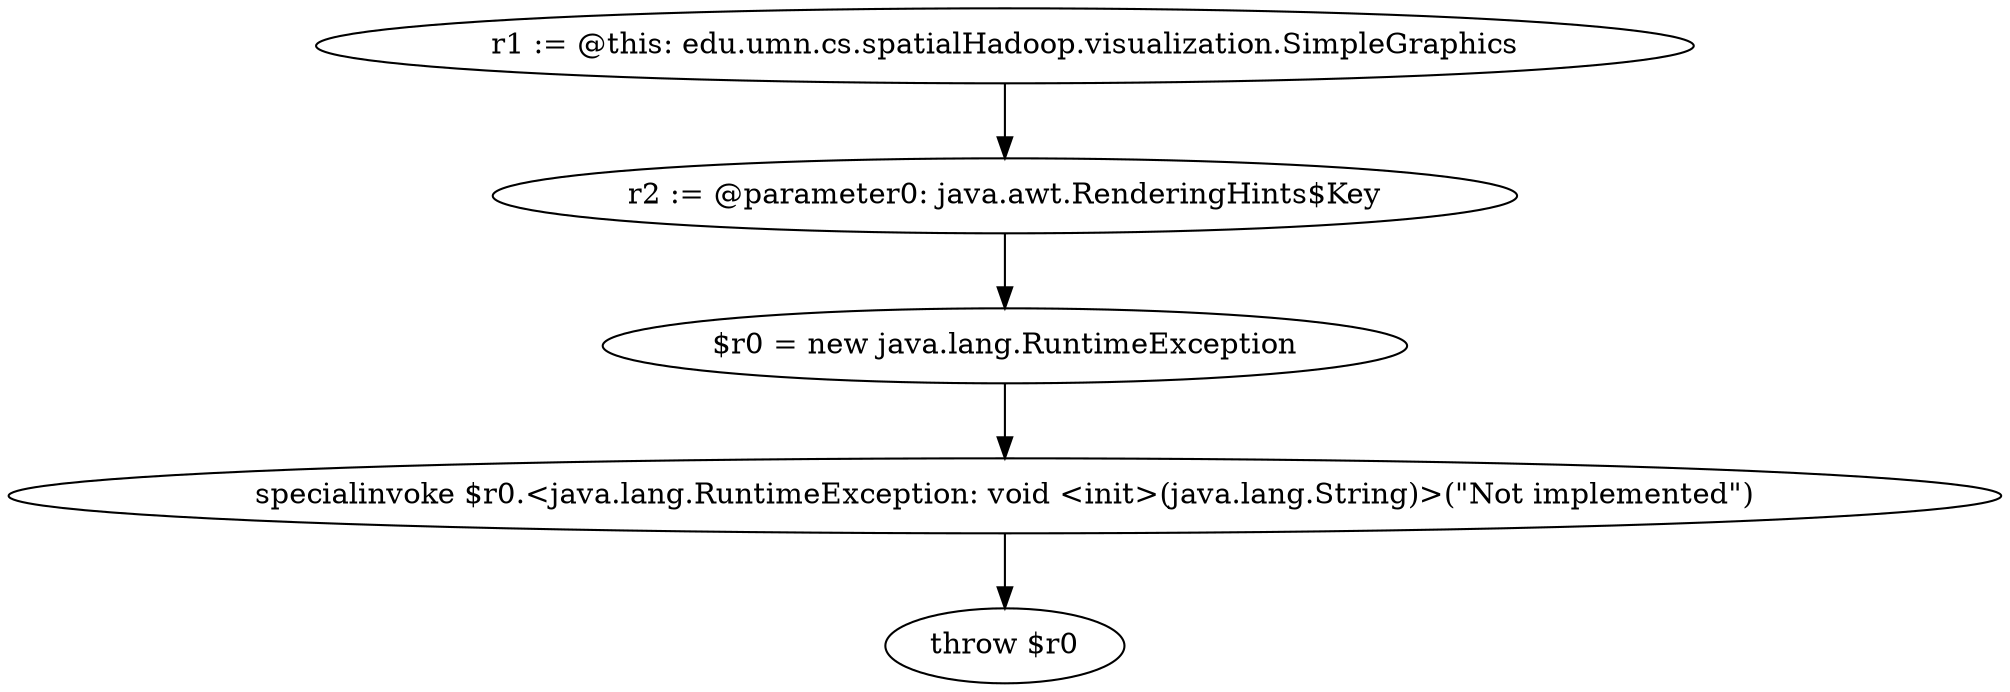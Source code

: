 digraph "unitGraph" {
    "r1 := @this: edu.umn.cs.spatialHadoop.visualization.SimpleGraphics"
    "r2 := @parameter0: java.awt.RenderingHints$Key"
    "$r0 = new java.lang.RuntimeException"
    "specialinvoke $r0.<java.lang.RuntimeException: void <init>(java.lang.String)>(\"Not implemented\")"
    "throw $r0"
    "r1 := @this: edu.umn.cs.spatialHadoop.visualization.SimpleGraphics"->"r2 := @parameter0: java.awt.RenderingHints$Key";
    "r2 := @parameter0: java.awt.RenderingHints$Key"->"$r0 = new java.lang.RuntimeException";
    "$r0 = new java.lang.RuntimeException"->"specialinvoke $r0.<java.lang.RuntimeException: void <init>(java.lang.String)>(\"Not implemented\")";
    "specialinvoke $r0.<java.lang.RuntimeException: void <init>(java.lang.String)>(\"Not implemented\")"->"throw $r0";
}
